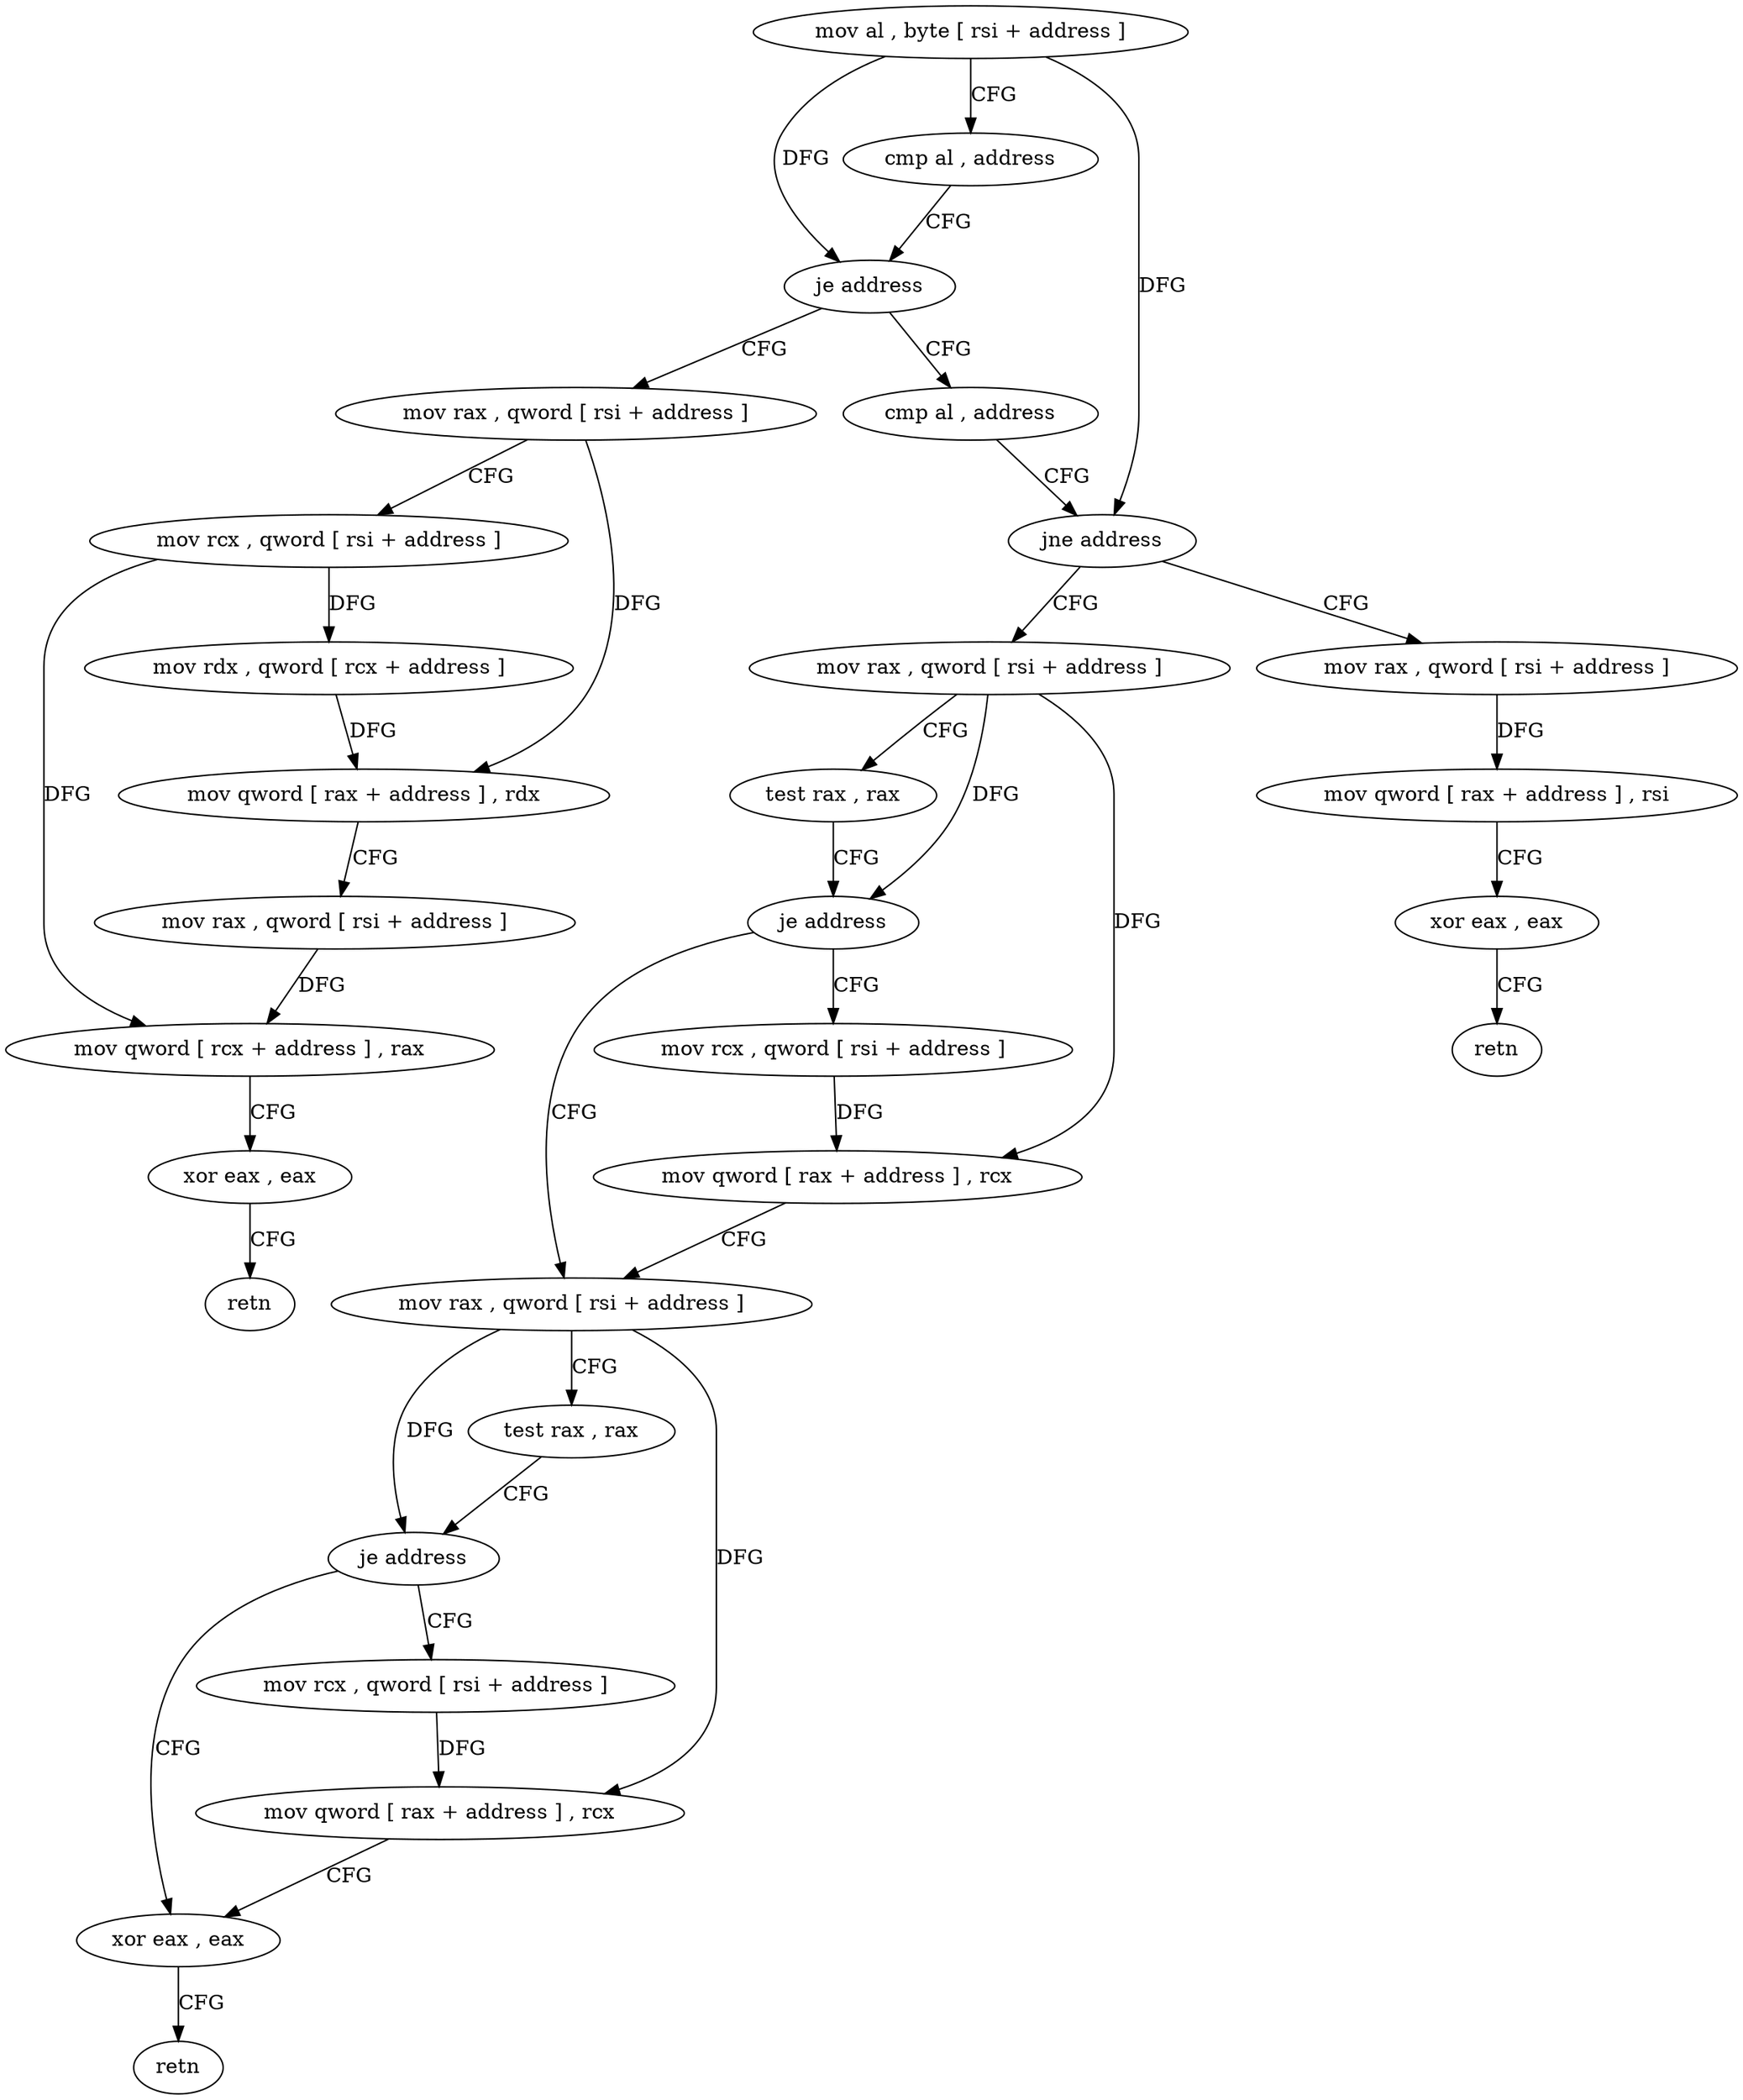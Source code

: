 digraph "func" {
"4237776" [label = "mov al , byte [ rsi + address ]" ]
"4237779" [label = "cmp al , address" ]
"4237781" [label = "je address" ]
"4237798" [label = "mov rax , qword [ rsi + address ]" ]
"4237783" [label = "cmp al , address" ]
"4237802" [label = "mov rcx , qword [ rsi + address ]" ]
"4237806" [label = "mov rdx , qword [ rcx + address ]" ]
"4237810" [label = "mov qword [ rax + address ] , rdx" ]
"4237814" [label = "mov rax , qword [ rsi + address ]" ]
"4237818" [label = "mov qword [ rcx + address ] , rax" ]
"4237822" [label = "xor eax , eax" ]
"4237824" [label = "retn" ]
"4237785" [label = "jne address" ]
"4237825" [label = "mov rax , qword [ rsi + address ]" ]
"4237787" [label = "mov rax , qword [ rsi + address ]" ]
"4237829" [label = "test rax , rax" ]
"4237832" [label = "je address" ]
"4237842" [label = "mov rax , qword [ rsi + address ]" ]
"4237834" [label = "mov rcx , qword [ rsi + address ]" ]
"4237791" [label = "mov qword [ rax + address ] , rsi" ]
"4237795" [label = "xor eax , eax" ]
"4237797" [label = "retn" ]
"4237846" [label = "test rax , rax" ]
"4237849" [label = "je address" ]
"4237859" [label = "xor eax , eax" ]
"4237851" [label = "mov rcx , qword [ rsi + address ]" ]
"4237838" [label = "mov qword [ rax + address ] , rcx" ]
"4237861" [label = "retn" ]
"4237855" [label = "mov qword [ rax + address ] , rcx" ]
"4237776" -> "4237779" [ label = "CFG" ]
"4237776" -> "4237781" [ label = "DFG" ]
"4237776" -> "4237785" [ label = "DFG" ]
"4237779" -> "4237781" [ label = "CFG" ]
"4237781" -> "4237798" [ label = "CFG" ]
"4237781" -> "4237783" [ label = "CFG" ]
"4237798" -> "4237802" [ label = "CFG" ]
"4237798" -> "4237810" [ label = "DFG" ]
"4237783" -> "4237785" [ label = "CFG" ]
"4237802" -> "4237806" [ label = "DFG" ]
"4237802" -> "4237818" [ label = "DFG" ]
"4237806" -> "4237810" [ label = "DFG" ]
"4237810" -> "4237814" [ label = "CFG" ]
"4237814" -> "4237818" [ label = "DFG" ]
"4237818" -> "4237822" [ label = "CFG" ]
"4237822" -> "4237824" [ label = "CFG" ]
"4237785" -> "4237825" [ label = "CFG" ]
"4237785" -> "4237787" [ label = "CFG" ]
"4237825" -> "4237829" [ label = "CFG" ]
"4237825" -> "4237832" [ label = "DFG" ]
"4237825" -> "4237838" [ label = "DFG" ]
"4237787" -> "4237791" [ label = "DFG" ]
"4237829" -> "4237832" [ label = "CFG" ]
"4237832" -> "4237842" [ label = "CFG" ]
"4237832" -> "4237834" [ label = "CFG" ]
"4237842" -> "4237846" [ label = "CFG" ]
"4237842" -> "4237849" [ label = "DFG" ]
"4237842" -> "4237855" [ label = "DFG" ]
"4237834" -> "4237838" [ label = "DFG" ]
"4237791" -> "4237795" [ label = "CFG" ]
"4237795" -> "4237797" [ label = "CFG" ]
"4237846" -> "4237849" [ label = "CFG" ]
"4237849" -> "4237859" [ label = "CFG" ]
"4237849" -> "4237851" [ label = "CFG" ]
"4237859" -> "4237861" [ label = "CFG" ]
"4237851" -> "4237855" [ label = "DFG" ]
"4237838" -> "4237842" [ label = "CFG" ]
"4237855" -> "4237859" [ label = "CFG" ]
}
